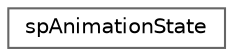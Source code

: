 digraph "类继承关系图"
{
 // LATEX_PDF_SIZE
  bgcolor="transparent";
  edge [fontname=Helvetica,fontsize=10,labelfontname=Helvetica,labelfontsize=10];
  node [fontname=Helvetica,fontsize=10,shape=box,height=0.2,width=0.4];
  rankdir="LR";
  Node0 [id="Node000000",label="spAnimationState",height=0.2,width=0.4,color="grey40", fillcolor="white", style="filled",URL="$structsp_animation_state.html",tooltip=" "];
}
